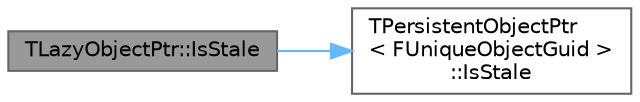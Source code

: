 digraph "TLazyObjectPtr::IsStale"
{
 // INTERACTIVE_SVG=YES
 // LATEX_PDF_SIZE
  bgcolor="transparent";
  edge [fontname=Helvetica,fontsize=10,labelfontname=Helvetica,labelfontsize=10];
  node [fontname=Helvetica,fontsize=10,shape=box,height=0.2,width=0.4];
  rankdir="LR";
  Node1 [id="Node000001",label="TLazyObjectPtr::IsStale",height=0.2,width=0.4,color="gray40", fillcolor="grey60", style="filled", fontcolor="black",tooltip="Slightly different than !IsValid(), returns true if this used to point to a UObject,..."];
  Node1 -> Node2 [id="edge1_Node000001_Node000002",color="steelblue1",style="solid",tooltip=" "];
  Node2 [id="Node000002",label="TPersistentObjectPtr\l\< FUniqueObjectGuid \>\l::IsStale",height=0.2,width=0.4,color="grey40", fillcolor="white", style="filled",URL="$d5/dce/structTPersistentObjectPtr.html#acd78a9e92a8be46b74c1967eb9fb635d",tooltip=" "];
}

